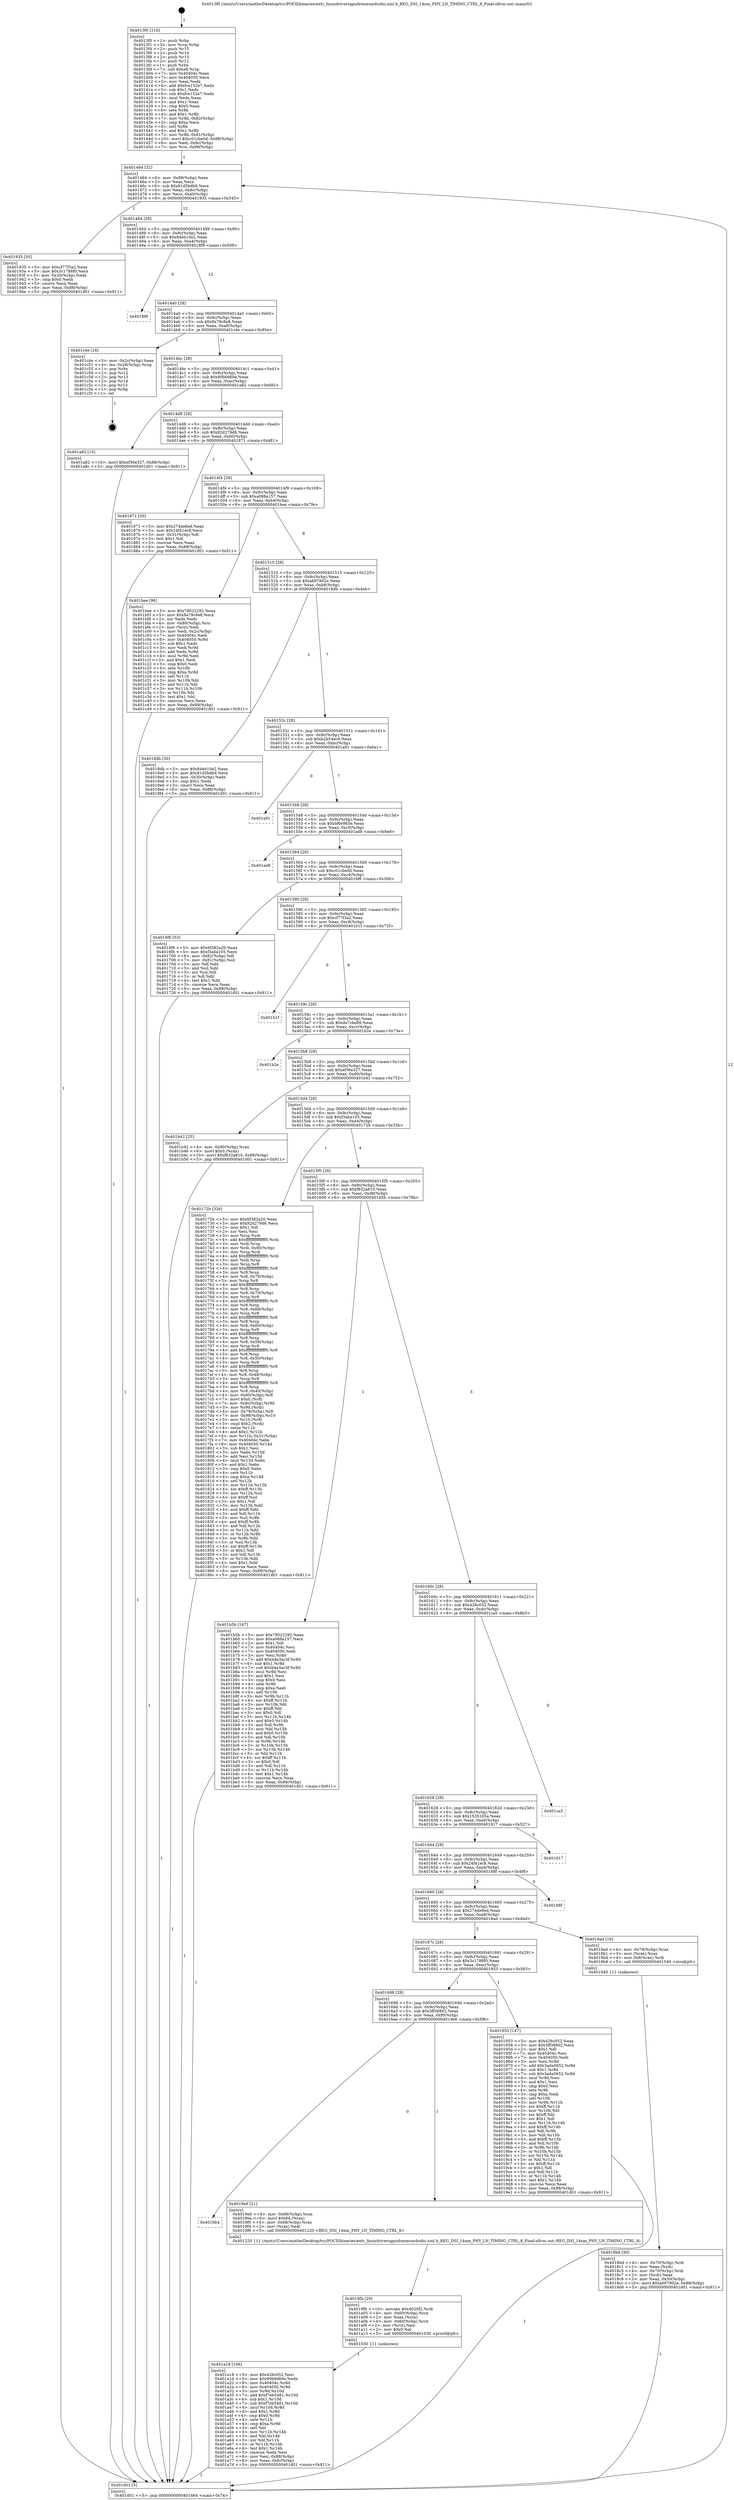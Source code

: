 digraph "0x4013f0" {
  label = "0x4013f0 (/mnt/c/Users/mathe/Desktop/tcc/POCII/binaries/extr_linuxdriversgpudrmmsmdsidsi.xml.h_REG_DSI_14nm_PHY_LN_TIMING_CTRL_8_Final-ollvm.out::main(0))"
  labelloc = "t"
  node[shape=record]

  Entry [label="",width=0.3,height=0.3,shape=circle,fillcolor=black,style=filled]
  "0x401464" [label="{
     0x401464 [32]\l
     | [instrs]\l
     &nbsp;&nbsp;0x401464 \<+6\>: mov -0x88(%rbp),%eax\l
     &nbsp;&nbsp;0x40146a \<+2\>: mov %eax,%ecx\l
     &nbsp;&nbsp;0x40146c \<+6\>: sub $0x81d5bdb9,%ecx\l
     &nbsp;&nbsp;0x401472 \<+6\>: mov %eax,-0x9c(%rbp)\l
     &nbsp;&nbsp;0x401478 \<+6\>: mov %ecx,-0xa0(%rbp)\l
     &nbsp;&nbsp;0x40147e \<+6\>: je 0000000000401935 \<main+0x545\>\l
  }"]
  "0x401935" [label="{
     0x401935 [30]\l
     | [instrs]\l
     &nbsp;&nbsp;0x401935 \<+5\>: mov $0xcf77f3a2,%eax\l
     &nbsp;&nbsp;0x40193a \<+5\>: mov $0x3c1788f0,%ecx\l
     &nbsp;&nbsp;0x40193f \<+3\>: mov -0x30(%rbp),%edx\l
     &nbsp;&nbsp;0x401942 \<+3\>: cmp $0x0,%edx\l
     &nbsp;&nbsp;0x401945 \<+3\>: cmove %ecx,%eax\l
     &nbsp;&nbsp;0x401948 \<+6\>: mov %eax,-0x88(%rbp)\l
     &nbsp;&nbsp;0x40194e \<+5\>: jmp 0000000000401d01 \<main+0x911\>\l
  }"]
  "0x401484" [label="{
     0x401484 [28]\l
     | [instrs]\l
     &nbsp;&nbsp;0x401484 \<+5\>: jmp 0000000000401489 \<main+0x99\>\l
     &nbsp;&nbsp;0x401489 \<+6\>: mov -0x9c(%rbp),%eax\l
     &nbsp;&nbsp;0x40148f \<+5\>: sub $0x84eb10e2,%eax\l
     &nbsp;&nbsp;0x401494 \<+6\>: mov %eax,-0xa4(%rbp)\l
     &nbsp;&nbsp;0x40149a \<+6\>: je 00000000004018f9 \<main+0x509\>\l
  }"]
  Exit [label="",width=0.3,height=0.3,shape=circle,fillcolor=black,style=filled,peripheries=2]
  "0x4018f9" [label="{
     0x4018f9\l
  }", style=dashed]
  "0x4014a0" [label="{
     0x4014a0 [28]\l
     | [instrs]\l
     &nbsp;&nbsp;0x4014a0 \<+5\>: jmp 00000000004014a5 \<main+0xb5\>\l
     &nbsp;&nbsp;0x4014a5 \<+6\>: mov -0x9c(%rbp),%eax\l
     &nbsp;&nbsp;0x4014ab \<+5\>: sub $0x8a79c8e8,%eax\l
     &nbsp;&nbsp;0x4014b0 \<+6\>: mov %eax,-0xa8(%rbp)\l
     &nbsp;&nbsp;0x4014b6 \<+6\>: je 0000000000401c4e \<main+0x85e\>\l
  }"]
  "0x401a18" [label="{
     0x401a18 [106]\l
     | [instrs]\l
     &nbsp;&nbsp;0x401a18 \<+5\>: mov $0x426c052,%esi\l
     &nbsp;&nbsp;0x401a1d \<+5\>: mov $0x90b6d60e,%edx\l
     &nbsp;&nbsp;0x401a22 \<+8\>: mov 0x40404c,%r8d\l
     &nbsp;&nbsp;0x401a2a \<+8\>: mov 0x404050,%r9d\l
     &nbsp;&nbsp;0x401a32 \<+3\>: mov %r8d,%r10d\l
     &nbsp;&nbsp;0x401a35 \<+7\>: add $0xf7eb5481,%r10d\l
     &nbsp;&nbsp;0x401a3c \<+4\>: sub $0x1,%r10d\l
     &nbsp;&nbsp;0x401a40 \<+7\>: sub $0xf7eb5481,%r10d\l
     &nbsp;&nbsp;0x401a47 \<+4\>: imul %r10d,%r8d\l
     &nbsp;&nbsp;0x401a4b \<+4\>: and $0x1,%r8d\l
     &nbsp;&nbsp;0x401a4f \<+4\>: cmp $0x0,%r8d\l
     &nbsp;&nbsp;0x401a53 \<+4\>: sete %r11b\l
     &nbsp;&nbsp;0x401a57 \<+4\>: cmp $0xa,%r9d\l
     &nbsp;&nbsp;0x401a5b \<+3\>: setl %bl\l
     &nbsp;&nbsp;0x401a5e \<+3\>: mov %r11b,%r14b\l
     &nbsp;&nbsp;0x401a61 \<+3\>: and %bl,%r14b\l
     &nbsp;&nbsp;0x401a64 \<+3\>: xor %bl,%r11b\l
     &nbsp;&nbsp;0x401a67 \<+3\>: or %r11b,%r14b\l
     &nbsp;&nbsp;0x401a6a \<+4\>: test $0x1,%r14b\l
     &nbsp;&nbsp;0x401a6e \<+3\>: cmovne %edx,%esi\l
     &nbsp;&nbsp;0x401a71 \<+6\>: mov %esi,-0x88(%rbp)\l
     &nbsp;&nbsp;0x401a77 \<+6\>: mov %eax,-0xfc(%rbp)\l
     &nbsp;&nbsp;0x401a7d \<+5\>: jmp 0000000000401d01 \<main+0x911\>\l
  }"]
  "0x401c4e" [label="{
     0x401c4e [18]\l
     | [instrs]\l
     &nbsp;&nbsp;0x401c4e \<+3\>: mov -0x2c(%rbp),%eax\l
     &nbsp;&nbsp;0x401c51 \<+4\>: lea -0x28(%rbp),%rsp\l
     &nbsp;&nbsp;0x401c55 \<+1\>: pop %rbx\l
     &nbsp;&nbsp;0x401c56 \<+2\>: pop %r12\l
     &nbsp;&nbsp;0x401c58 \<+2\>: pop %r13\l
     &nbsp;&nbsp;0x401c5a \<+2\>: pop %r14\l
     &nbsp;&nbsp;0x401c5c \<+2\>: pop %r15\l
     &nbsp;&nbsp;0x401c5e \<+1\>: pop %rbp\l
     &nbsp;&nbsp;0x401c5f \<+1\>: ret\l
  }"]
  "0x4014bc" [label="{
     0x4014bc [28]\l
     | [instrs]\l
     &nbsp;&nbsp;0x4014bc \<+5\>: jmp 00000000004014c1 \<main+0xd1\>\l
     &nbsp;&nbsp;0x4014c1 \<+6\>: mov -0x9c(%rbp),%eax\l
     &nbsp;&nbsp;0x4014c7 \<+5\>: sub $0x90b6d60e,%eax\l
     &nbsp;&nbsp;0x4014cc \<+6\>: mov %eax,-0xac(%rbp)\l
     &nbsp;&nbsp;0x4014d2 \<+6\>: je 0000000000401a82 \<main+0x692\>\l
  }"]
  "0x4019fb" [label="{
     0x4019fb [29]\l
     | [instrs]\l
     &nbsp;&nbsp;0x4019fb \<+10\>: movabs $0x4020f2,%rdi\l
     &nbsp;&nbsp;0x401a05 \<+4\>: mov -0x60(%rbp),%rcx\l
     &nbsp;&nbsp;0x401a09 \<+2\>: mov %eax,(%rcx)\l
     &nbsp;&nbsp;0x401a0b \<+4\>: mov -0x60(%rbp),%rcx\l
     &nbsp;&nbsp;0x401a0f \<+2\>: mov (%rcx),%esi\l
     &nbsp;&nbsp;0x401a11 \<+2\>: mov $0x0,%al\l
     &nbsp;&nbsp;0x401a13 \<+5\>: call 0000000000401030 \<printf@plt\>\l
     | [calls]\l
     &nbsp;&nbsp;0x401030 \{1\} (unknown)\l
  }"]
  "0x401a82" [label="{
     0x401a82 [15]\l
     | [instrs]\l
     &nbsp;&nbsp;0x401a82 \<+10\>: movl $0xef36e327,-0x88(%rbp)\l
     &nbsp;&nbsp;0x401a8c \<+5\>: jmp 0000000000401d01 \<main+0x911\>\l
  }"]
  "0x4014d8" [label="{
     0x4014d8 [28]\l
     | [instrs]\l
     &nbsp;&nbsp;0x4014d8 \<+5\>: jmp 00000000004014dd \<main+0xed\>\l
     &nbsp;&nbsp;0x4014dd \<+6\>: mov -0x9c(%rbp),%eax\l
     &nbsp;&nbsp;0x4014e3 \<+5\>: sub $0x92d279d6,%eax\l
     &nbsp;&nbsp;0x4014e8 \<+6\>: mov %eax,-0xb0(%rbp)\l
     &nbsp;&nbsp;0x4014ee \<+6\>: je 0000000000401871 \<main+0x481\>\l
  }"]
  "0x4016b4" [label="{
     0x4016b4\l
  }", style=dashed]
  "0x401871" [label="{
     0x401871 [30]\l
     | [instrs]\l
     &nbsp;&nbsp;0x401871 \<+5\>: mov $0x274de6ed,%eax\l
     &nbsp;&nbsp;0x401876 \<+5\>: mov $0x24f41ec8,%ecx\l
     &nbsp;&nbsp;0x40187b \<+3\>: mov -0x31(%rbp),%dl\l
     &nbsp;&nbsp;0x40187e \<+3\>: test $0x1,%dl\l
     &nbsp;&nbsp;0x401881 \<+3\>: cmovne %ecx,%eax\l
     &nbsp;&nbsp;0x401884 \<+6\>: mov %eax,-0x88(%rbp)\l
     &nbsp;&nbsp;0x40188a \<+5\>: jmp 0000000000401d01 \<main+0x911\>\l
  }"]
  "0x4014f4" [label="{
     0x4014f4 [28]\l
     | [instrs]\l
     &nbsp;&nbsp;0x4014f4 \<+5\>: jmp 00000000004014f9 \<main+0x109\>\l
     &nbsp;&nbsp;0x4014f9 \<+6\>: mov -0x9c(%rbp),%eax\l
     &nbsp;&nbsp;0x4014ff \<+5\>: sub $0xa088a157,%eax\l
     &nbsp;&nbsp;0x401504 \<+6\>: mov %eax,-0xb4(%rbp)\l
     &nbsp;&nbsp;0x40150a \<+6\>: je 0000000000401bee \<main+0x7fe\>\l
  }"]
  "0x4019e6" [label="{
     0x4019e6 [21]\l
     | [instrs]\l
     &nbsp;&nbsp;0x4019e6 \<+4\>: mov -0x68(%rbp),%rax\l
     &nbsp;&nbsp;0x4019ea \<+6\>: movl $0x64,(%rax)\l
     &nbsp;&nbsp;0x4019f0 \<+4\>: mov -0x68(%rbp),%rax\l
     &nbsp;&nbsp;0x4019f4 \<+2\>: mov (%rax),%edi\l
     &nbsp;&nbsp;0x4019f6 \<+5\>: call 0000000000401220 \<REG_DSI_14nm_PHY_LN_TIMING_CTRL_8\>\l
     | [calls]\l
     &nbsp;&nbsp;0x401220 \{1\} (/mnt/c/Users/mathe/Desktop/tcc/POCII/binaries/extr_linuxdriversgpudrmmsmdsidsi.xml.h_REG_DSI_14nm_PHY_LN_TIMING_CTRL_8_Final-ollvm.out::REG_DSI_14nm_PHY_LN_TIMING_CTRL_8)\l
  }"]
  "0x401bee" [label="{
     0x401bee [96]\l
     | [instrs]\l
     &nbsp;&nbsp;0x401bee \<+5\>: mov $0x79022292,%eax\l
     &nbsp;&nbsp;0x401bf3 \<+5\>: mov $0x8a79c8e8,%ecx\l
     &nbsp;&nbsp;0x401bf8 \<+2\>: xor %edx,%edx\l
     &nbsp;&nbsp;0x401bfa \<+4\>: mov -0x80(%rbp),%rsi\l
     &nbsp;&nbsp;0x401bfe \<+2\>: mov (%rsi),%edi\l
     &nbsp;&nbsp;0x401c00 \<+3\>: mov %edi,-0x2c(%rbp)\l
     &nbsp;&nbsp;0x401c03 \<+7\>: mov 0x40404c,%edi\l
     &nbsp;&nbsp;0x401c0a \<+8\>: mov 0x404050,%r8d\l
     &nbsp;&nbsp;0x401c12 \<+3\>: sub $0x1,%edx\l
     &nbsp;&nbsp;0x401c15 \<+3\>: mov %edi,%r9d\l
     &nbsp;&nbsp;0x401c18 \<+3\>: add %edx,%r9d\l
     &nbsp;&nbsp;0x401c1b \<+4\>: imul %r9d,%edi\l
     &nbsp;&nbsp;0x401c1f \<+3\>: and $0x1,%edi\l
     &nbsp;&nbsp;0x401c22 \<+3\>: cmp $0x0,%edi\l
     &nbsp;&nbsp;0x401c25 \<+4\>: sete %r10b\l
     &nbsp;&nbsp;0x401c29 \<+4\>: cmp $0xa,%r8d\l
     &nbsp;&nbsp;0x401c2d \<+4\>: setl %r11b\l
     &nbsp;&nbsp;0x401c31 \<+3\>: mov %r10b,%bl\l
     &nbsp;&nbsp;0x401c34 \<+3\>: and %r11b,%bl\l
     &nbsp;&nbsp;0x401c37 \<+3\>: xor %r11b,%r10b\l
     &nbsp;&nbsp;0x401c3a \<+3\>: or %r10b,%bl\l
     &nbsp;&nbsp;0x401c3d \<+3\>: test $0x1,%bl\l
     &nbsp;&nbsp;0x401c40 \<+3\>: cmovne %ecx,%eax\l
     &nbsp;&nbsp;0x401c43 \<+6\>: mov %eax,-0x88(%rbp)\l
     &nbsp;&nbsp;0x401c49 \<+5\>: jmp 0000000000401d01 \<main+0x911\>\l
  }"]
  "0x401510" [label="{
     0x401510 [28]\l
     | [instrs]\l
     &nbsp;&nbsp;0x401510 \<+5\>: jmp 0000000000401515 \<main+0x125\>\l
     &nbsp;&nbsp;0x401515 \<+6\>: mov -0x9c(%rbp),%eax\l
     &nbsp;&nbsp;0x40151b \<+5\>: sub $0xab97902e,%eax\l
     &nbsp;&nbsp;0x401520 \<+6\>: mov %eax,-0xb8(%rbp)\l
     &nbsp;&nbsp;0x401526 \<+6\>: je 00000000004018db \<main+0x4eb\>\l
  }"]
  "0x401698" [label="{
     0x401698 [28]\l
     | [instrs]\l
     &nbsp;&nbsp;0x401698 \<+5\>: jmp 000000000040169d \<main+0x2ad\>\l
     &nbsp;&nbsp;0x40169d \<+6\>: mov -0x9c(%rbp),%eax\l
     &nbsp;&nbsp;0x4016a3 \<+5\>: sub $0x3ff38802,%eax\l
     &nbsp;&nbsp;0x4016a8 \<+6\>: mov %eax,-0xf0(%rbp)\l
     &nbsp;&nbsp;0x4016ae \<+6\>: je 00000000004019e6 \<main+0x5f6\>\l
  }"]
  "0x4018db" [label="{
     0x4018db [30]\l
     | [instrs]\l
     &nbsp;&nbsp;0x4018db \<+5\>: mov $0x84eb10e2,%eax\l
     &nbsp;&nbsp;0x4018e0 \<+5\>: mov $0x81d5bdb9,%ecx\l
     &nbsp;&nbsp;0x4018e5 \<+3\>: mov -0x30(%rbp),%edx\l
     &nbsp;&nbsp;0x4018e8 \<+3\>: cmp $0x1,%edx\l
     &nbsp;&nbsp;0x4018eb \<+3\>: cmovl %ecx,%eax\l
     &nbsp;&nbsp;0x4018ee \<+6\>: mov %eax,-0x88(%rbp)\l
     &nbsp;&nbsp;0x4018f4 \<+5\>: jmp 0000000000401d01 \<main+0x911\>\l
  }"]
  "0x40152c" [label="{
     0x40152c [28]\l
     | [instrs]\l
     &nbsp;&nbsp;0x40152c \<+5\>: jmp 0000000000401531 \<main+0x141\>\l
     &nbsp;&nbsp;0x401531 \<+6\>: mov -0x9c(%rbp),%eax\l
     &nbsp;&nbsp;0x401537 \<+5\>: sub $0xb2b54ec9,%eax\l
     &nbsp;&nbsp;0x40153c \<+6\>: mov %eax,-0xbc(%rbp)\l
     &nbsp;&nbsp;0x401542 \<+6\>: je 0000000000401a91 \<main+0x6a1\>\l
  }"]
  "0x401953" [label="{
     0x401953 [147]\l
     | [instrs]\l
     &nbsp;&nbsp;0x401953 \<+5\>: mov $0x426c052,%eax\l
     &nbsp;&nbsp;0x401958 \<+5\>: mov $0x3ff38802,%ecx\l
     &nbsp;&nbsp;0x40195d \<+2\>: mov $0x1,%dl\l
     &nbsp;&nbsp;0x40195f \<+7\>: mov 0x40404c,%esi\l
     &nbsp;&nbsp;0x401966 \<+7\>: mov 0x404050,%edi\l
     &nbsp;&nbsp;0x40196d \<+3\>: mov %esi,%r8d\l
     &nbsp;&nbsp;0x401970 \<+7\>: add $0x3ada5652,%r8d\l
     &nbsp;&nbsp;0x401977 \<+4\>: sub $0x1,%r8d\l
     &nbsp;&nbsp;0x40197b \<+7\>: sub $0x3ada5652,%r8d\l
     &nbsp;&nbsp;0x401982 \<+4\>: imul %r8d,%esi\l
     &nbsp;&nbsp;0x401986 \<+3\>: and $0x1,%esi\l
     &nbsp;&nbsp;0x401989 \<+3\>: cmp $0x0,%esi\l
     &nbsp;&nbsp;0x40198c \<+4\>: sete %r9b\l
     &nbsp;&nbsp;0x401990 \<+3\>: cmp $0xa,%edi\l
     &nbsp;&nbsp;0x401993 \<+4\>: setl %r10b\l
     &nbsp;&nbsp;0x401997 \<+3\>: mov %r9b,%r11b\l
     &nbsp;&nbsp;0x40199a \<+4\>: xor $0xff,%r11b\l
     &nbsp;&nbsp;0x40199e \<+3\>: mov %r10b,%bl\l
     &nbsp;&nbsp;0x4019a1 \<+3\>: xor $0xff,%bl\l
     &nbsp;&nbsp;0x4019a4 \<+3\>: xor $0x1,%dl\l
     &nbsp;&nbsp;0x4019a7 \<+3\>: mov %r11b,%r14b\l
     &nbsp;&nbsp;0x4019aa \<+4\>: and $0xff,%r14b\l
     &nbsp;&nbsp;0x4019ae \<+3\>: and %dl,%r9b\l
     &nbsp;&nbsp;0x4019b1 \<+3\>: mov %bl,%r15b\l
     &nbsp;&nbsp;0x4019b4 \<+4\>: and $0xff,%r15b\l
     &nbsp;&nbsp;0x4019b8 \<+3\>: and %dl,%r10b\l
     &nbsp;&nbsp;0x4019bb \<+3\>: or %r9b,%r14b\l
     &nbsp;&nbsp;0x4019be \<+3\>: or %r10b,%r15b\l
     &nbsp;&nbsp;0x4019c1 \<+3\>: xor %r15b,%r14b\l
     &nbsp;&nbsp;0x4019c4 \<+3\>: or %bl,%r11b\l
     &nbsp;&nbsp;0x4019c7 \<+4\>: xor $0xff,%r11b\l
     &nbsp;&nbsp;0x4019cb \<+3\>: or $0x1,%dl\l
     &nbsp;&nbsp;0x4019ce \<+3\>: and %dl,%r11b\l
     &nbsp;&nbsp;0x4019d1 \<+3\>: or %r11b,%r14b\l
     &nbsp;&nbsp;0x4019d4 \<+4\>: test $0x1,%r14b\l
     &nbsp;&nbsp;0x4019d8 \<+3\>: cmovne %ecx,%eax\l
     &nbsp;&nbsp;0x4019db \<+6\>: mov %eax,-0x88(%rbp)\l
     &nbsp;&nbsp;0x4019e1 \<+5\>: jmp 0000000000401d01 \<main+0x911\>\l
  }"]
  "0x401a91" [label="{
     0x401a91\l
  }", style=dashed]
  "0x401548" [label="{
     0x401548 [28]\l
     | [instrs]\l
     &nbsp;&nbsp;0x401548 \<+5\>: jmp 000000000040154d \<main+0x15d\>\l
     &nbsp;&nbsp;0x40154d \<+6\>: mov -0x9c(%rbp),%eax\l
     &nbsp;&nbsp;0x401553 \<+5\>: sub $0xbf6e983e,%eax\l
     &nbsp;&nbsp;0x401558 \<+6\>: mov %eax,-0xc0(%rbp)\l
     &nbsp;&nbsp;0x40155e \<+6\>: je 0000000000401ad8 \<main+0x6e8\>\l
  }"]
  "0x4018bd" [label="{
     0x4018bd [30]\l
     | [instrs]\l
     &nbsp;&nbsp;0x4018bd \<+4\>: mov -0x70(%rbp),%rdi\l
     &nbsp;&nbsp;0x4018c1 \<+2\>: mov %eax,(%rdi)\l
     &nbsp;&nbsp;0x4018c3 \<+4\>: mov -0x70(%rbp),%rdi\l
     &nbsp;&nbsp;0x4018c7 \<+2\>: mov (%rdi),%eax\l
     &nbsp;&nbsp;0x4018c9 \<+3\>: mov %eax,-0x30(%rbp)\l
     &nbsp;&nbsp;0x4018cc \<+10\>: movl $0xab97902e,-0x88(%rbp)\l
     &nbsp;&nbsp;0x4018d6 \<+5\>: jmp 0000000000401d01 \<main+0x911\>\l
  }"]
  "0x401ad8" [label="{
     0x401ad8\l
  }", style=dashed]
  "0x401564" [label="{
     0x401564 [28]\l
     | [instrs]\l
     &nbsp;&nbsp;0x401564 \<+5\>: jmp 0000000000401569 \<main+0x179\>\l
     &nbsp;&nbsp;0x401569 \<+6\>: mov -0x9c(%rbp),%eax\l
     &nbsp;&nbsp;0x40156f \<+5\>: sub $0xc01cbe0d,%eax\l
     &nbsp;&nbsp;0x401574 \<+6\>: mov %eax,-0xc4(%rbp)\l
     &nbsp;&nbsp;0x40157a \<+6\>: je 00000000004016f6 \<main+0x306\>\l
  }"]
  "0x40167c" [label="{
     0x40167c [28]\l
     | [instrs]\l
     &nbsp;&nbsp;0x40167c \<+5\>: jmp 0000000000401681 \<main+0x291\>\l
     &nbsp;&nbsp;0x401681 \<+6\>: mov -0x9c(%rbp),%eax\l
     &nbsp;&nbsp;0x401687 \<+5\>: sub $0x3c1788f0,%eax\l
     &nbsp;&nbsp;0x40168c \<+6\>: mov %eax,-0xec(%rbp)\l
     &nbsp;&nbsp;0x401692 \<+6\>: je 0000000000401953 \<main+0x563\>\l
  }"]
  "0x4016f6" [label="{
     0x4016f6 [53]\l
     | [instrs]\l
     &nbsp;&nbsp;0x4016f6 \<+5\>: mov $0x6f382a20,%eax\l
     &nbsp;&nbsp;0x4016fb \<+5\>: mov $0xf3aba105,%ecx\l
     &nbsp;&nbsp;0x401700 \<+6\>: mov -0x82(%rbp),%dl\l
     &nbsp;&nbsp;0x401706 \<+7\>: mov -0x81(%rbp),%sil\l
     &nbsp;&nbsp;0x40170d \<+3\>: mov %dl,%dil\l
     &nbsp;&nbsp;0x401710 \<+3\>: and %sil,%dil\l
     &nbsp;&nbsp;0x401713 \<+3\>: xor %sil,%dl\l
     &nbsp;&nbsp;0x401716 \<+3\>: or %dl,%dil\l
     &nbsp;&nbsp;0x401719 \<+4\>: test $0x1,%dil\l
     &nbsp;&nbsp;0x40171d \<+3\>: cmovne %ecx,%eax\l
     &nbsp;&nbsp;0x401720 \<+6\>: mov %eax,-0x88(%rbp)\l
     &nbsp;&nbsp;0x401726 \<+5\>: jmp 0000000000401d01 \<main+0x911\>\l
  }"]
  "0x401580" [label="{
     0x401580 [28]\l
     | [instrs]\l
     &nbsp;&nbsp;0x401580 \<+5\>: jmp 0000000000401585 \<main+0x195\>\l
     &nbsp;&nbsp;0x401585 \<+6\>: mov -0x9c(%rbp),%eax\l
     &nbsp;&nbsp;0x40158b \<+5\>: sub $0xcf77f3a2,%eax\l
     &nbsp;&nbsp;0x401590 \<+6\>: mov %eax,-0xc8(%rbp)\l
     &nbsp;&nbsp;0x401596 \<+6\>: je 0000000000401b1f \<main+0x72f\>\l
  }"]
  "0x401d01" [label="{
     0x401d01 [5]\l
     | [instrs]\l
     &nbsp;&nbsp;0x401d01 \<+5\>: jmp 0000000000401464 \<main+0x74\>\l
  }"]
  "0x4013f0" [label="{
     0x4013f0 [116]\l
     | [instrs]\l
     &nbsp;&nbsp;0x4013f0 \<+1\>: push %rbp\l
     &nbsp;&nbsp;0x4013f1 \<+3\>: mov %rsp,%rbp\l
     &nbsp;&nbsp;0x4013f4 \<+2\>: push %r15\l
     &nbsp;&nbsp;0x4013f6 \<+2\>: push %r14\l
     &nbsp;&nbsp;0x4013f8 \<+2\>: push %r13\l
     &nbsp;&nbsp;0x4013fa \<+2\>: push %r12\l
     &nbsp;&nbsp;0x4013fc \<+1\>: push %rbx\l
     &nbsp;&nbsp;0x4013fd \<+7\>: sub $0xe8,%rsp\l
     &nbsp;&nbsp;0x401404 \<+7\>: mov 0x40404c,%eax\l
     &nbsp;&nbsp;0x40140b \<+7\>: mov 0x404050,%ecx\l
     &nbsp;&nbsp;0x401412 \<+2\>: mov %eax,%edx\l
     &nbsp;&nbsp;0x401414 \<+6\>: add $0xfce152e7,%edx\l
     &nbsp;&nbsp;0x40141a \<+3\>: sub $0x1,%edx\l
     &nbsp;&nbsp;0x40141d \<+6\>: sub $0xfce152e7,%edx\l
     &nbsp;&nbsp;0x401423 \<+3\>: imul %edx,%eax\l
     &nbsp;&nbsp;0x401426 \<+3\>: and $0x1,%eax\l
     &nbsp;&nbsp;0x401429 \<+3\>: cmp $0x0,%eax\l
     &nbsp;&nbsp;0x40142c \<+4\>: sete %r8b\l
     &nbsp;&nbsp;0x401430 \<+4\>: and $0x1,%r8b\l
     &nbsp;&nbsp;0x401434 \<+7\>: mov %r8b,-0x82(%rbp)\l
     &nbsp;&nbsp;0x40143b \<+3\>: cmp $0xa,%ecx\l
     &nbsp;&nbsp;0x40143e \<+4\>: setl %r8b\l
     &nbsp;&nbsp;0x401442 \<+4\>: and $0x1,%r8b\l
     &nbsp;&nbsp;0x401446 \<+7\>: mov %r8b,-0x81(%rbp)\l
     &nbsp;&nbsp;0x40144d \<+10\>: movl $0xc01cbe0d,-0x88(%rbp)\l
     &nbsp;&nbsp;0x401457 \<+6\>: mov %edi,-0x8c(%rbp)\l
     &nbsp;&nbsp;0x40145d \<+7\>: mov %rsi,-0x98(%rbp)\l
  }"]
  "0x4018ad" [label="{
     0x4018ad [16]\l
     | [instrs]\l
     &nbsp;&nbsp;0x4018ad \<+4\>: mov -0x78(%rbp),%rax\l
     &nbsp;&nbsp;0x4018b1 \<+3\>: mov (%rax),%rax\l
     &nbsp;&nbsp;0x4018b4 \<+4\>: mov 0x8(%rax),%rdi\l
     &nbsp;&nbsp;0x4018b8 \<+5\>: call 0000000000401040 \<atoi@plt\>\l
     | [calls]\l
     &nbsp;&nbsp;0x401040 \{1\} (unknown)\l
  }"]
  "0x401b1f" [label="{
     0x401b1f\l
  }", style=dashed]
  "0x40159c" [label="{
     0x40159c [28]\l
     | [instrs]\l
     &nbsp;&nbsp;0x40159c \<+5\>: jmp 00000000004015a1 \<main+0x1b1\>\l
     &nbsp;&nbsp;0x4015a1 \<+6\>: mov -0x9c(%rbp),%eax\l
     &nbsp;&nbsp;0x4015a7 \<+5\>: sub $0xde7cbe89,%eax\l
     &nbsp;&nbsp;0x4015ac \<+6\>: mov %eax,-0xcc(%rbp)\l
     &nbsp;&nbsp;0x4015b2 \<+6\>: je 0000000000401b2e \<main+0x73e\>\l
  }"]
  "0x401660" [label="{
     0x401660 [28]\l
     | [instrs]\l
     &nbsp;&nbsp;0x401660 \<+5\>: jmp 0000000000401665 \<main+0x275\>\l
     &nbsp;&nbsp;0x401665 \<+6\>: mov -0x9c(%rbp),%eax\l
     &nbsp;&nbsp;0x40166b \<+5\>: sub $0x274de6ed,%eax\l
     &nbsp;&nbsp;0x401670 \<+6\>: mov %eax,-0xe8(%rbp)\l
     &nbsp;&nbsp;0x401676 \<+6\>: je 00000000004018ad \<main+0x4bd\>\l
  }"]
  "0x401b2e" [label="{
     0x401b2e\l
  }", style=dashed]
  "0x4015b8" [label="{
     0x4015b8 [28]\l
     | [instrs]\l
     &nbsp;&nbsp;0x4015b8 \<+5\>: jmp 00000000004015bd \<main+0x1cd\>\l
     &nbsp;&nbsp;0x4015bd \<+6\>: mov -0x9c(%rbp),%eax\l
     &nbsp;&nbsp;0x4015c3 \<+5\>: sub $0xef36e327,%eax\l
     &nbsp;&nbsp;0x4015c8 \<+6\>: mov %eax,-0xd0(%rbp)\l
     &nbsp;&nbsp;0x4015ce \<+6\>: je 0000000000401b42 \<main+0x752\>\l
  }"]
  "0x40188f" [label="{
     0x40188f\l
  }", style=dashed]
  "0x401b42" [label="{
     0x401b42 [25]\l
     | [instrs]\l
     &nbsp;&nbsp;0x401b42 \<+4\>: mov -0x80(%rbp),%rax\l
     &nbsp;&nbsp;0x401b46 \<+6\>: movl $0x0,(%rax)\l
     &nbsp;&nbsp;0x401b4c \<+10\>: movl $0xf832a810,-0x88(%rbp)\l
     &nbsp;&nbsp;0x401b56 \<+5\>: jmp 0000000000401d01 \<main+0x911\>\l
  }"]
  "0x4015d4" [label="{
     0x4015d4 [28]\l
     | [instrs]\l
     &nbsp;&nbsp;0x4015d4 \<+5\>: jmp 00000000004015d9 \<main+0x1e9\>\l
     &nbsp;&nbsp;0x4015d9 \<+6\>: mov -0x9c(%rbp),%eax\l
     &nbsp;&nbsp;0x4015df \<+5\>: sub $0xf3aba105,%eax\l
     &nbsp;&nbsp;0x4015e4 \<+6\>: mov %eax,-0xd4(%rbp)\l
     &nbsp;&nbsp;0x4015ea \<+6\>: je 000000000040172b \<main+0x33b\>\l
  }"]
  "0x401644" [label="{
     0x401644 [28]\l
     | [instrs]\l
     &nbsp;&nbsp;0x401644 \<+5\>: jmp 0000000000401649 \<main+0x259\>\l
     &nbsp;&nbsp;0x401649 \<+6\>: mov -0x9c(%rbp),%eax\l
     &nbsp;&nbsp;0x40164f \<+5\>: sub $0x24f41ec8,%eax\l
     &nbsp;&nbsp;0x401654 \<+6\>: mov %eax,-0xe4(%rbp)\l
     &nbsp;&nbsp;0x40165a \<+6\>: je 000000000040188f \<main+0x49f\>\l
  }"]
  "0x40172b" [label="{
     0x40172b [326]\l
     | [instrs]\l
     &nbsp;&nbsp;0x40172b \<+5\>: mov $0x6f382a20,%eax\l
     &nbsp;&nbsp;0x401730 \<+5\>: mov $0x92d279d6,%ecx\l
     &nbsp;&nbsp;0x401735 \<+2\>: mov $0x1,%dl\l
     &nbsp;&nbsp;0x401737 \<+2\>: xor %esi,%esi\l
     &nbsp;&nbsp;0x401739 \<+3\>: mov %rsp,%rdi\l
     &nbsp;&nbsp;0x40173c \<+4\>: add $0xfffffffffffffff0,%rdi\l
     &nbsp;&nbsp;0x401740 \<+3\>: mov %rdi,%rsp\l
     &nbsp;&nbsp;0x401743 \<+4\>: mov %rdi,-0x80(%rbp)\l
     &nbsp;&nbsp;0x401747 \<+3\>: mov %rsp,%rdi\l
     &nbsp;&nbsp;0x40174a \<+4\>: add $0xfffffffffffffff0,%rdi\l
     &nbsp;&nbsp;0x40174e \<+3\>: mov %rdi,%rsp\l
     &nbsp;&nbsp;0x401751 \<+3\>: mov %rsp,%r8\l
     &nbsp;&nbsp;0x401754 \<+4\>: add $0xfffffffffffffff0,%r8\l
     &nbsp;&nbsp;0x401758 \<+3\>: mov %r8,%rsp\l
     &nbsp;&nbsp;0x40175b \<+4\>: mov %r8,-0x78(%rbp)\l
     &nbsp;&nbsp;0x40175f \<+3\>: mov %rsp,%r8\l
     &nbsp;&nbsp;0x401762 \<+4\>: add $0xfffffffffffffff0,%r8\l
     &nbsp;&nbsp;0x401766 \<+3\>: mov %r8,%rsp\l
     &nbsp;&nbsp;0x401769 \<+4\>: mov %r8,-0x70(%rbp)\l
     &nbsp;&nbsp;0x40176d \<+3\>: mov %rsp,%r8\l
     &nbsp;&nbsp;0x401770 \<+4\>: add $0xfffffffffffffff0,%r8\l
     &nbsp;&nbsp;0x401774 \<+3\>: mov %r8,%rsp\l
     &nbsp;&nbsp;0x401777 \<+4\>: mov %r8,-0x68(%rbp)\l
     &nbsp;&nbsp;0x40177b \<+3\>: mov %rsp,%r8\l
     &nbsp;&nbsp;0x40177e \<+4\>: add $0xfffffffffffffff0,%r8\l
     &nbsp;&nbsp;0x401782 \<+3\>: mov %r8,%rsp\l
     &nbsp;&nbsp;0x401785 \<+4\>: mov %r8,-0x60(%rbp)\l
     &nbsp;&nbsp;0x401789 \<+3\>: mov %rsp,%r8\l
     &nbsp;&nbsp;0x40178c \<+4\>: add $0xfffffffffffffff0,%r8\l
     &nbsp;&nbsp;0x401790 \<+3\>: mov %r8,%rsp\l
     &nbsp;&nbsp;0x401793 \<+4\>: mov %r8,-0x58(%rbp)\l
     &nbsp;&nbsp;0x401797 \<+3\>: mov %rsp,%r8\l
     &nbsp;&nbsp;0x40179a \<+4\>: add $0xfffffffffffffff0,%r8\l
     &nbsp;&nbsp;0x40179e \<+3\>: mov %r8,%rsp\l
     &nbsp;&nbsp;0x4017a1 \<+4\>: mov %r8,-0x50(%rbp)\l
     &nbsp;&nbsp;0x4017a5 \<+3\>: mov %rsp,%r8\l
     &nbsp;&nbsp;0x4017a8 \<+4\>: add $0xfffffffffffffff0,%r8\l
     &nbsp;&nbsp;0x4017ac \<+3\>: mov %r8,%rsp\l
     &nbsp;&nbsp;0x4017af \<+4\>: mov %r8,-0x48(%rbp)\l
     &nbsp;&nbsp;0x4017b3 \<+3\>: mov %rsp,%r8\l
     &nbsp;&nbsp;0x4017b6 \<+4\>: add $0xfffffffffffffff0,%r8\l
     &nbsp;&nbsp;0x4017ba \<+3\>: mov %r8,%rsp\l
     &nbsp;&nbsp;0x4017bd \<+4\>: mov %r8,-0x40(%rbp)\l
     &nbsp;&nbsp;0x4017c1 \<+4\>: mov -0x80(%rbp),%r8\l
     &nbsp;&nbsp;0x4017c5 \<+7\>: movl $0x0,(%r8)\l
     &nbsp;&nbsp;0x4017cc \<+7\>: mov -0x8c(%rbp),%r9d\l
     &nbsp;&nbsp;0x4017d3 \<+3\>: mov %r9d,(%rdi)\l
     &nbsp;&nbsp;0x4017d6 \<+4\>: mov -0x78(%rbp),%r8\l
     &nbsp;&nbsp;0x4017da \<+7\>: mov -0x98(%rbp),%r10\l
     &nbsp;&nbsp;0x4017e1 \<+3\>: mov %r10,(%r8)\l
     &nbsp;&nbsp;0x4017e4 \<+3\>: cmpl $0x2,(%rdi)\l
     &nbsp;&nbsp;0x4017e7 \<+4\>: setne %r11b\l
     &nbsp;&nbsp;0x4017eb \<+4\>: and $0x1,%r11b\l
     &nbsp;&nbsp;0x4017ef \<+4\>: mov %r11b,-0x31(%rbp)\l
     &nbsp;&nbsp;0x4017f3 \<+7\>: mov 0x40404c,%ebx\l
     &nbsp;&nbsp;0x4017fa \<+8\>: mov 0x404050,%r14d\l
     &nbsp;&nbsp;0x401802 \<+3\>: sub $0x1,%esi\l
     &nbsp;&nbsp;0x401805 \<+3\>: mov %ebx,%r15d\l
     &nbsp;&nbsp;0x401808 \<+3\>: add %esi,%r15d\l
     &nbsp;&nbsp;0x40180b \<+4\>: imul %r15d,%ebx\l
     &nbsp;&nbsp;0x40180f \<+3\>: and $0x1,%ebx\l
     &nbsp;&nbsp;0x401812 \<+3\>: cmp $0x0,%ebx\l
     &nbsp;&nbsp;0x401815 \<+4\>: sete %r11b\l
     &nbsp;&nbsp;0x401819 \<+4\>: cmp $0xa,%r14d\l
     &nbsp;&nbsp;0x40181d \<+4\>: setl %r12b\l
     &nbsp;&nbsp;0x401821 \<+3\>: mov %r11b,%r13b\l
     &nbsp;&nbsp;0x401824 \<+4\>: xor $0xff,%r13b\l
     &nbsp;&nbsp;0x401828 \<+3\>: mov %r12b,%sil\l
     &nbsp;&nbsp;0x40182b \<+4\>: xor $0xff,%sil\l
     &nbsp;&nbsp;0x40182f \<+3\>: xor $0x1,%dl\l
     &nbsp;&nbsp;0x401832 \<+3\>: mov %r13b,%dil\l
     &nbsp;&nbsp;0x401835 \<+4\>: and $0xff,%dil\l
     &nbsp;&nbsp;0x401839 \<+3\>: and %dl,%r11b\l
     &nbsp;&nbsp;0x40183c \<+3\>: mov %sil,%r8b\l
     &nbsp;&nbsp;0x40183f \<+4\>: and $0xff,%r8b\l
     &nbsp;&nbsp;0x401843 \<+3\>: and %dl,%r12b\l
     &nbsp;&nbsp;0x401846 \<+3\>: or %r11b,%dil\l
     &nbsp;&nbsp;0x401849 \<+3\>: or %r12b,%r8b\l
     &nbsp;&nbsp;0x40184c \<+3\>: xor %r8b,%dil\l
     &nbsp;&nbsp;0x40184f \<+3\>: or %sil,%r13b\l
     &nbsp;&nbsp;0x401852 \<+4\>: xor $0xff,%r13b\l
     &nbsp;&nbsp;0x401856 \<+3\>: or $0x1,%dl\l
     &nbsp;&nbsp;0x401859 \<+3\>: and %dl,%r13b\l
     &nbsp;&nbsp;0x40185c \<+3\>: or %r13b,%dil\l
     &nbsp;&nbsp;0x40185f \<+4\>: test $0x1,%dil\l
     &nbsp;&nbsp;0x401863 \<+3\>: cmovne %ecx,%eax\l
     &nbsp;&nbsp;0x401866 \<+6\>: mov %eax,-0x88(%rbp)\l
     &nbsp;&nbsp;0x40186c \<+5\>: jmp 0000000000401d01 \<main+0x911\>\l
  }"]
  "0x4015f0" [label="{
     0x4015f0 [28]\l
     | [instrs]\l
     &nbsp;&nbsp;0x4015f0 \<+5\>: jmp 00000000004015f5 \<main+0x205\>\l
     &nbsp;&nbsp;0x4015f5 \<+6\>: mov -0x9c(%rbp),%eax\l
     &nbsp;&nbsp;0x4015fb \<+5\>: sub $0xf832a810,%eax\l
     &nbsp;&nbsp;0x401600 \<+6\>: mov %eax,-0xd8(%rbp)\l
     &nbsp;&nbsp;0x401606 \<+6\>: je 0000000000401b5b \<main+0x76b\>\l
  }"]
  "0x401917" [label="{
     0x401917\l
  }", style=dashed]
  "0x401628" [label="{
     0x401628 [28]\l
     | [instrs]\l
     &nbsp;&nbsp;0x401628 \<+5\>: jmp 000000000040162d \<main+0x23d\>\l
     &nbsp;&nbsp;0x40162d \<+6\>: mov -0x9c(%rbp),%eax\l
     &nbsp;&nbsp;0x401633 \<+5\>: sub $0x1535165a,%eax\l
     &nbsp;&nbsp;0x401638 \<+6\>: mov %eax,-0xe0(%rbp)\l
     &nbsp;&nbsp;0x40163e \<+6\>: je 0000000000401917 \<main+0x527\>\l
  }"]
  "0x401b5b" [label="{
     0x401b5b [147]\l
     | [instrs]\l
     &nbsp;&nbsp;0x401b5b \<+5\>: mov $0x79022292,%eax\l
     &nbsp;&nbsp;0x401b60 \<+5\>: mov $0xa088a157,%ecx\l
     &nbsp;&nbsp;0x401b65 \<+2\>: mov $0x1,%dl\l
     &nbsp;&nbsp;0x401b67 \<+7\>: mov 0x40404c,%esi\l
     &nbsp;&nbsp;0x401b6e \<+7\>: mov 0x404050,%edi\l
     &nbsp;&nbsp;0x401b75 \<+3\>: mov %esi,%r8d\l
     &nbsp;&nbsp;0x401b78 \<+7\>: add $0xb4a3ac3f,%r8d\l
     &nbsp;&nbsp;0x401b7f \<+4\>: sub $0x1,%r8d\l
     &nbsp;&nbsp;0x401b83 \<+7\>: sub $0xb4a3ac3f,%r8d\l
     &nbsp;&nbsp;0x401b8a \<+4\>: imul %r8d,%esi\l
     &nbsp;&nbsp;0x401b8e \<+3\>: and $0x1,%esi\l
     &nbsp;&nbsp;0x401b91 \<+3\>: cmp $0x0,%esi\l
     &nbsp;&nbsp;0x401b94 \<+4\>: sete %r9b\l
     &nbsp;&nbsp;0x401b98 \<+3\>: cmp $0xa,%edi\l
     &nbsp;&nbsp;0x401b9b \<+4\>: setl %r10b\l
     &nbsp;&nbsp;0x401b9f \<+3\>: mov %r9b,%r11b\l
     &nbsp;&nbsp;0x401ba2 \<+4\>: xor $0xff,%r11b\l
     &nbsp;&nbsp;0x401ba6 \<+3\>: mov %r10b,%bl\l
     &nbsp;&nbsp;0x401ba9 \<+3\>: xor $0xff,%bl\l
     &nbsp;&nbsp;0x401bac \<+3\>: xor $0x0,%dl\l
     &nbsp;&nbsp;0x401baf \<+3\>: mov %r11b,%r14b\l
     &nbsp;&nbsp;0x401bb2 \<+4\>: and $0x0,%r14b\l
     &nbsp;&nbsp;0x401bb6 \<+3\>: and %dl,%r9b\l
     &nbsp;&nbsp;0x401bb9 \<+3\>: mov %bl,%r15b\l
     &nbsp;&nbsp;0x401bbc \<+4\>: and $0x0,%r15b\l
     &nbsp;&nbsp;0x401bc0 \<+3\>: and %dl,%r10b\l
     &nbsp;&nbsp;0x401bc3 \<+3\>: or %r9b,%r14b\l
     &nbsp;&nbsp;0x401bc6 \<+3\>: or %r10b,%r15b\l
     &nbsp;&nbsp;0x401bc9 \<+3\>: xor %r15b,%r14b\l
     &nbsp;&nbsp;0x401bcc \<+3\>: or %bl,%r11b\l
     &nbsp;&nbsp;0x401bcf \<+4\>: xor $0xff,%r11b\l
     &nbsp;&nbsp;0x401bd3 \<+3\>: or $0x0,%dl\l
     &nbsp;&nbsp;0x401bd6 \<+3\>: and %dl,%r11b\l
     &nbsp;&nbsp;0x401bd9 \<+3\>: or %r11b,%r14b\l
     &nbsp;&nbsp;0x401bdc \<+4\>: test $0x1,%r14b\l
     &nbsp;&nbsp;0x401be0 \<+3\>: cmovne %ecx,%eax\l
     &nbsp;&nbsp;0x401be3 \<+6\>: mov %eax,-0x88(%rbp)\l
     &nbsp;&nbsp;0x401be9 \<+5\>: jmp 0000000000401d01 \<main+0x911\>\l
  }"]
  "0x40160c" [label="{
     0x40160c [28]\l
     | [instrs]\l
     &nbsp;&nbsp;0x40160c \<+5\>: jmp 0000000000401611 \<main+0x221\>\l
     &nbsp;&nbsp;0x401611 \<+6\>: mov -0x9c(%rbp),%eax\l
     &nbsp;&nbsp;0x401617 \<+5\>: sub $0x426c052,%eax\l
     &nbsp;&nbsp;0x40161c \<+6\>: mov %eax,-0xdc(%rbp)\l
     &nbsp;&nbsp;0x401622 \<+6\>: je 0000000000401ca5 \<main+0x8b5\>\l
  }"]
  "0x401ca5" [label="{
     0x401ca5\l
  }", style=dashed]
  Entry -> "0x4013f0" [label=" 1"]
  "0x401464" -> "0x401935" [label=" 1"]
  "0x401464" -> "0x401484" [label=" 12"]
  "0x401c4e" -> Exit [label=" 1"]
  "0x401484" -> "0x4018f9" [label=" 0"]
  "0x401484" -> "0x4014a0" [label=" 12"]
  "0x401bee" -> "0x401d01" [label=" 1"]
  "0x4014a0" -> "0x401c4e" [label=" 1"]
  "0x4014a0" -> "0x4014bc" [label=" 11"]
  "0x401b5b" -> "0x401d01" [label=" 1"]
  "0x4014bc" -> "0x401a82" [label=" 1"]
  "0x4014bc" -> "0x4014d8" [label=" 10"]
  "0x401b42" -> "0x401d01" [label=" 1"]
  "0x4014d8" -> "0x401871" [label=" 1"]
  "0x4014d8" -> "0x4014f4" [label=" 9"]
  "0x401a82" -> "0x401d01" [label=" 1"]
  "0x4014f4" -> "0x401bee" [label=" 1"]
  "0x4014f4" -> "0x401510" [label=" 8"]
  "0x401a18" -> "0x401d01" [label=" 1"]
  "0x401510" -> "0x4018db" [label=" 1"]
  "0x401510" -> "0x40152c" [label=" 7"]
  "0x4019e6" -> "0x4019fb" [label=" 1"]
  "0x40152c" -> "0x401a91" [label=" 0"]
  "0x40152c" -> "0x401548" [label=" 7"]
  "0x401698" -> "0x4016b4" [label=" 0"]
  "0x401548" -> "0x401ad8" [label=" 0"]
  "0x401548" -> "0x401564" [label=" 7"]
  "0x4019fb" -> "0x401a18" [label=" 1"]
  "0x401564" -> "0x4016f6" [label=" 1"]
  "0x401564" -> "0x401580" [label=" 6"]
  "0x4016f6" -> "0x401d01" [label=" 1"]
  "0x4013f0" -> "0x401464" [label=" 1"]
  "0x401d01" -> "0x401464" [label=" 12"]
  "0x401953" -> "0x401d01" [label=" 1"]
  "0x401580" -> "0x401b1f" [label=" 0"]
  "0x401580" -> "0x40159c" [label=" 6"]
  "0x40167c" -> "0x401698" [label=" 1"]
  "0x40159c" -> "0x401b2e" [label=" 0"]
  "0x40159c" -> "0x4015b8" [label=" 6"]
  "0x401698" -> "0x4019e6" [label=" 1"]
  "0x4015b8" -> "0x401b42" [label=" 1"]
  "0x4015b8" -> "0x4015d4" [label=" 5"]
  "0x401935" -> "0x401d01" [label=" 1"]
  "0x4015d4" -> "0x40172b" [label=" 1"]
  "0x4015d4" -> "0x4015f0" [label=" 4"]
  "0x4018bd" -> "0x401d01" [label=" 1"]
  "0x40172b" -> "0x401d01" [label=" 1"]
  "0x401871" -> "0x401d01" [label=" 1"]
  "0x4018ad" -> "0x4018bd" [label=" 1"]
  "0x4015f0" -> "0x401b5b" [label=" 1"]
  "0x4015f0" -> "0x40160c" [label=" 3"]
  "0x401660" -> "0x4018ad" [label=" 1"]
  "0x40160c" -> "0x401ca5" [label=" 0"]
  "0x40160c" -> "0x401628" [label=" 3"]
  "0x401660" -> "0x40167c" [label=" 2"]
  "0x401628" -> "0x401917" [label=" 0"]
  "0x401628" -> "0x401644" [label=" 3"]
  "0x4018db" -> "0x401d01" [label=" 1"]
  "0x401644" -> "0x40188f" [label=" 0"]
  "0x401644" -> "0x401660" [label=" 3"]
  "0x40167c" -> "0x401953" [label=" 1"]
}
